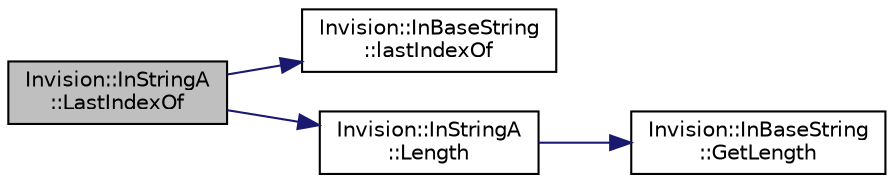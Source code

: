 digraph "Invision::InStringA::LastIndexOf"
{
 // LATEX_PDF_SIZE
  edge [fontname="Helvetica",fontsize="10",labelfontname="Helvetica",labelfontsize="10"];
  node [fontname="Helvetica",fontsize="10",shape=record];
  rankdir="LR";
  Node1 [label="Invision::InStringA\l::LastIndexOf",height=0.2,width=0.4,color="black", fillcolor="grey75", style="filled", fontcolor="black",tooltip=" "];
  Node1 -> Node2 [color="midnightblue",fontsize="10",style="solid"];
  Node2 [label="Invision::InBaseString\l::lastIndexOf",height=0.2,width=0.4,color="black", fillcolor="white", style="filled",URL="$class_invision_1_1_in_base_string.html#ae605a54c50f6f39cbc15a16651d10754",tooltip=" "];
  Node1 -> Node3 [color="midnightblue",fontsize="10",style="solid"];
  Node3 [label="Invision::InStringA\l::Length",height=0.2,width=0.4,color="black", fillcolor="white", style="filled",URL="$class_invision_1_1_in_string_a.html#a197fdeca0067dc7258e2bae220d7c72c",tooltip=" "];
  Node3 -> Node4 [color="midnightblue",fontsize="10",style="solid"];
  Node4 [label="Invision::InBaseString\l::GetLength",height=0.2,width=0.4,color="black", fillcolor="white", style="filled",URL="$class_invision_1_1_in_base_string.html#a0c4deefd9830058025ac8a3f93bc335c",tooltip=" "];
}

